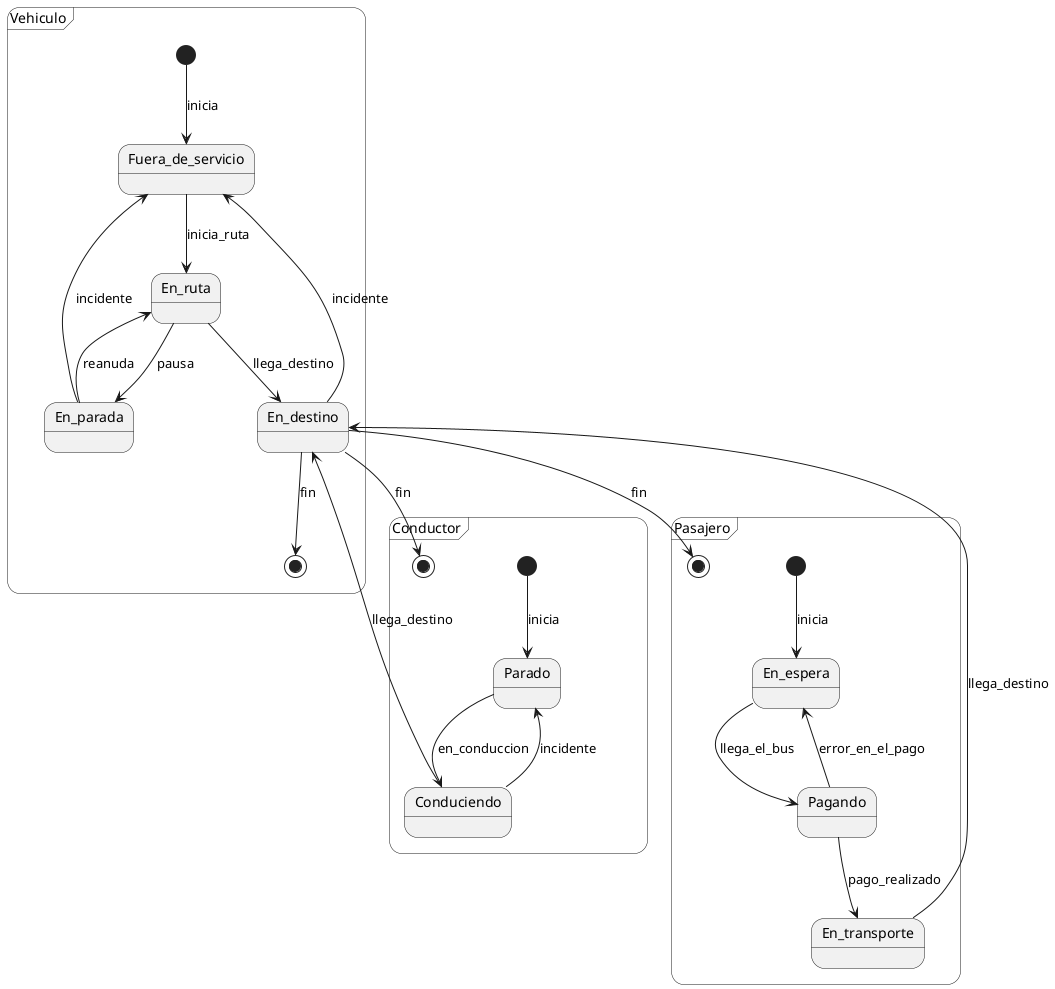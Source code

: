 @startuml
frame Vehiculo {
    [*] --> Fuera_de_servicio : inicia
    Fuera_de_servicio --> En_ruta : inicia_ruta
    En_ruta --> En_parada : pausa
    En_parada --> En_ruta : reanuda
    En_ruta --> En_destino : llega_destino
    En_destino --> Fuera_de_servicio : incidente
    En_parada --> Fuera_de_servicio : incidente
    En_destino --> [*] : fin
}

frame Conductor {
    [*] --> Parado : inicia
    Parado --> Conduciendo : en_conduccion
    Conduciendo --> En_destino : llega_destino
    Conduciendo --> Parado : incidente
    En_destino --> [*] : fin
}

frame Pasajero {
    [*] --> En_espera : inicia
    En_espera --> Pagando : llega_el_bus
    Pagando --> En_espera : error_en_el_pago
    Pagando --> En_transporte : pago_realizado
    En_transporte --> En_destino : llega_destino
    En_destino --> [*] : fin
}
@enduml
